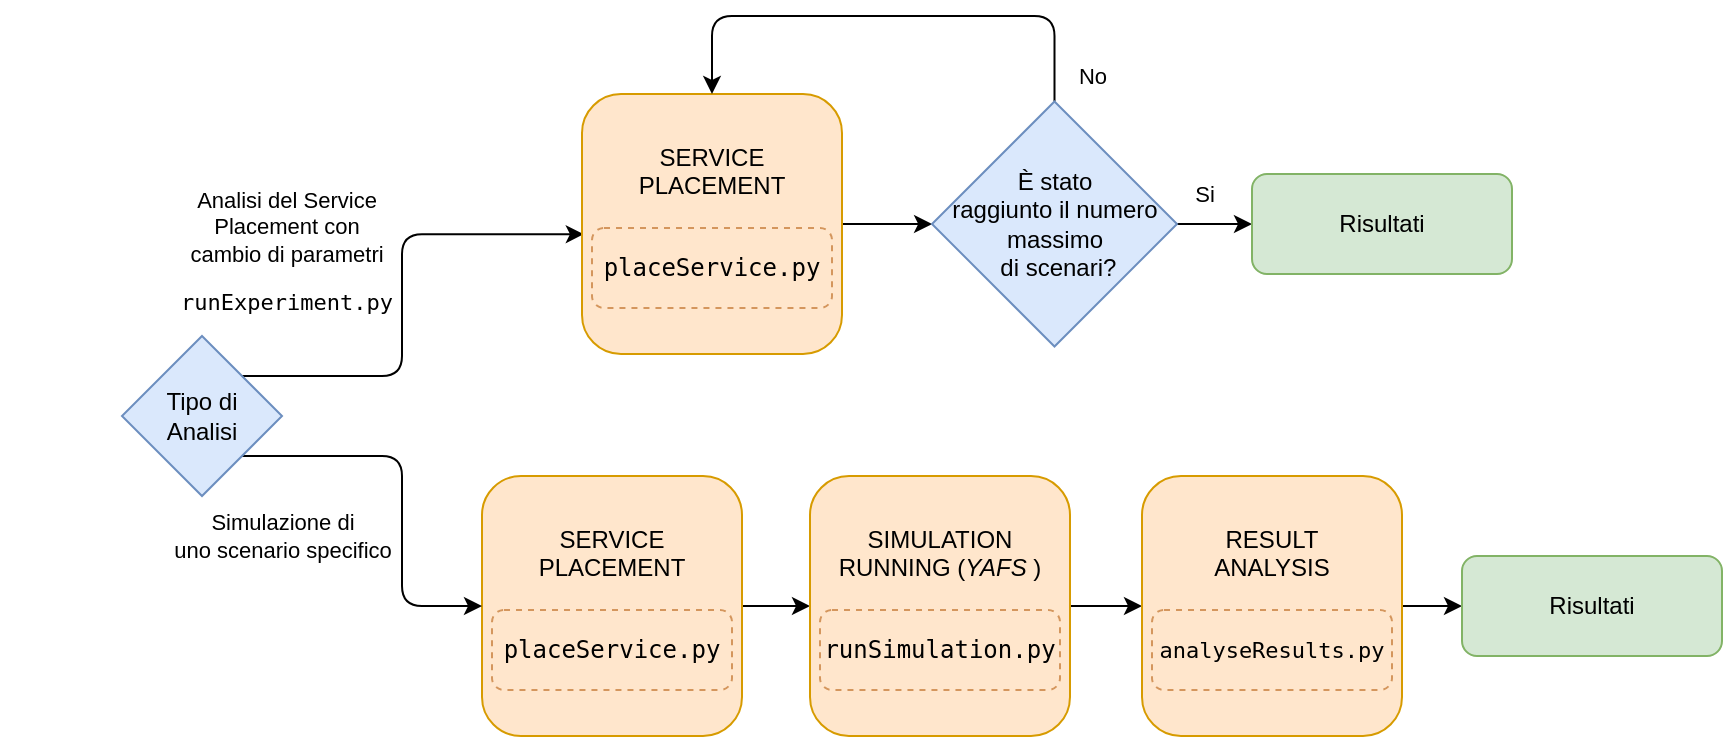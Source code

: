 <mxfile version="13.9.5" type="device"><diagram id="bLm1q3IKtRIEPZS689UH" name="Page-1"><mxGraphModel dx="815" dy="458" grid="1" gridSize="10" guides="1" tooltips="1" connect="1" arrows="1" fold="1" page="1" pageScale="1" pageWidth="827" pageHeight="1169" math="0" shadow="0"><root><mxCell id="0"/><mxCell id="1" parent="0"/><mxCell id="1zTU5kq74sFPXGz73ZzE-32" style="edgeStyle=orthogonalEdgeStyle;curved=0;rounded=1;sketch=0;orthogonalLoop=1;jettySize=auto;html=1;labelBorderColor=none;" edge="1" parent="1" source="1zTU5kq74sFPXGz73ZzE-1" target="1zTU5kq74sFPXGz73ZzE-31"><mxGeometry relative="1" as="geometry"/></mxCell><mxCell id="1zTU5kq74sFPXGz73ZzE-1" value="SERVICE&lt;br&gt;PLACEMENT&lt;br&gt;&lt;br&gt;&lt;pre&gt;placeService.py&lt;/pre&gt;" style="rounded=1;whiteSpace=wrap;html=1;fillColor=#ffe6cc;strokeColor=#d79b00;labelBorderColor=none;" vertex="1" parent="1"><mxGeometry x="260" y="630" width="130" height="130" as="geometry"/></mxCell><mxCell id="1zTU5kq74sFPXGz73ZzE-6" value="" style="rounded=1;whiteSpace=wrap;html=1;sketch=0;dashed=1;fillColor=none;strokeColor=#D4965D;labelBorderColor=none;" vertex="1" parent="1"><mxGeometry x="265" y="697" width="120" height="40" as="geometry"/></mxCell><mxCell id="1zTU5kq74sFPXGz73ZzE-10" style="edgeStyle=orthogonalEdgeStyle;curved=0;rounded=1;sketch=0;orthogonalLoop=1;jettySize=auto;html=1;exitX=1;exitY=1;exitDx=0;exitDy=0;entryX=0;entryY=0.5;entryDx=0;entryDy=0;labelBorderColor=none;" edge="1" parent="1" source="1zTU5kq74sFPXGz73ZzE-9" target="1zTU5kq74sFPXGz73ZzE-1"><mxGeometry relative="1" as="geometry"><mxPoint x="150" y="980" as="sourcePoint"/><Array as="points"><mxPoint x="220" y="620"/><mxPoint x="220" y="695"/></Array></mxGeometry></mxCell><mxCell id="1zTU5kq74sFPXGz73ZzE-11" value="Simulazione di&lt;br&gt;uno scenario specifico" style="edgeLabel;html=1;align=center;verticalAlign=middle;resizable=0;points=[];labelBackgroundColor=none;labelBorderColor=none;" vertex="1" connectable="0" parent="1zTU5kq74sFPXGz73ZzE-10"><mxGeometry x="-0.642" y="-2" relative="1" as="geometry"><mxPoint x="-15" y="38" as="offset"/></mxGeometry></mxCell><mxCell id="1zTU5kq74sFPXGz73ZzE-19" style="edgeStyle=orthogonalEdgeStyle;curved=0;rounded=1;sketch=0;orthogonalLoop=1;jettySize=auto;html=1;entryX=0.007;entryY=0.539;entryDx=0;entryDy=0;entryPerimeter=0;labelBorderColor=none;" edge="1" parent="1" source="1zTU5kq74sFPXGz73ZzE-9" target="1zTU5kq74sFPXGz73ZzE-15"><mxGeometry relative="1" as="geometry"><mxPoint x="140" y="439" as="sourcePoint"/><Array as="points"><mxPoint x="220" y="580"/><mxPoint x="220" y="509"/></Array></mxGeometry></mxCell><mxCell id="1zTU5kq74sFPXGz73ZzE-9" value="Tipo di&lt;br&gt;Analisi" style="rhombus;whiteSpace=wrap;html=1;rounded=0;sketch=0;fillColor=#dae8fc;strokeColor=#6c8ebf;labelBorderColor=none;" vertex="1" parent="1"><mxGeometry x="80" y="560" width="80" height="80" as="geometry"/></mxCell><mxCell id="1zTU5kq74sFPXGz73ZzE-21" style="edgeStyle=orthogonalEdgeStyle;curved=0;rounded=1;sketch=0;orthogonalLoop=1;jettySize=auto;html=1;labelBorderColor=none;" edge="1" parent="1" source="1zTU5kq74sFPXGz73ZzE-15" target="1zTU5kq74sFPXGz73ZzE-22"><mxGeometry relative="1" as="geometry"><mxPoint x="485" y="504" as="targetPoint"/></mxGeometry></mxCell><mxCell id="1zTU5kq74sFPXGz73ZzE-15" value="SERVICE&lt;br&gt;PLACEMENT&lt;br&gt;&lt;br&gt;&lt;pre&gt;placeService.py&lt;/pre&gt;" style="rounded=1;whiteSpace=wrap;html=1;fillColor=#ffe6cc;strokeColor=#d79b00;labelBorderColor=none;" vertex="1" parent="1"><mxGeometry x="310" y="439" width="130" height="130" as="geometry"/></mxCell><mxCell id="1zTU5kq74sFPXGz73ZzE-16" value="" style="rounded=1;whiteSpace=wrap;html=1;sketch=0;dashed=1;fillColor=none;strokeColor=#D4965D;labelBorderColor=none;" vertex="1" parent="1"><mxGeometry x="315" y="506" width="120" height="40" as="geometry"/></mxCell><mxCell id="1zTU5kq74sFPXGz73ZzE-24" style="edgeStyle=orthogonalEdgeStyle;curved=0;rounded=1;sketch=0;orthogonalLoop=1;jettySize=auto;html=1;labelBorderColor=none;" edge="1" parent="1" source="1zTU5kq74sFPXGz73ZzE-22" target="1zTU5kq74sFPXGz73ZzE-15"><mxGeometry relative="1" as="geometry"><Array as="points"><mxPoint x="546" y="400"/><mxPoint x="375" y="400"/></Array></mxGeometry></mxCell><mxCell id="1zTU5kq74sFPXGz73ZzE-25" value="No" style="edgeLabel;html=1;align=center;verticalAlign=middle;resizable=0;points=[];labelBackgroundColor=none;labelBorderColor=none;" vertex="1" connectable="0" parent="1zTU5kq74sFPXGz73ZzE-24"><mxGeometry x="0.004" y="2" relative="1" as="geometry"><mxPoint x="103.22" y="28" as="offset"/></mxGeometry></mxCell><mxCell id="1zTU5kq74sFPXGz73ZzE-26" style="edgeStyle=orthogonalEdgeStyle;curved=0;rounded=1;sketch=0;orthogonalLoop=1;jettySize=auto;html=1;labelBorderColor=none;" edge="1" parent="1" source="1zTU5kq74sFPXGz73ZzE-22"><mxGeometry relative="1" as="geometry"><mxPoint x="645" y="504" as="targetPoint"/></mxGeometry></mxCell><mxCell id="1zTU5kq74sFPXGz73ZzE-29" value="Si" style="edgeLabel;html=1;align=center;verticalAlign=middle;resizable=0;points=[];labelBackgroundColor=none;labelBorderColor=none;" vertex="1" connectable="0" parent="1zTU5kq74sFPXGz73ZzE-26"><mxGeometry x="-0.299" y="-2" relative="1" as="geometry"><mxPoint y="-17.03" as="offset"/></mxGeometry></mxCell><mxCell id="1zTU5kq74sFPXGz73ZzE-22" value="È stato &lt;br&gt;raggiunto il numero massimo&lt;br&gt;&amp;nbsp;di scenari?" style="rhombus;whiteSpace=wrap;html=1;rounded=0;labelBackgroundColor=none;sketch=0;fillColor=#dae8fc;strokeColor=#6c8ebf;labelBorderColor=none;" vertex="1" parent="1"><mxGeometry x="485" y="442.75" width="122.5" height="122.5" as="geometry"/></mxCell><mxCell id="1zTU5kq74sFPXGz73ZzE-27" value="Risultati" style="rounded=1;whiteSpace=wrap;html=1;fillColor=#d5e8d4;strokeColor=#82b366;labelBorderColor=none;" vertex="1" parent="1"><mxGeometry x="645" y="479" width="130" height="50" as="geometry"/></mxCell><mxCell id="1zTU5kq74sFPXGz73ZzE-36" style="edgeStyle=orthogonalEdgeStyle;curved=0;rounded=1;sketch=0;orthogonalLoop=1;jettySize=auto;html=1;labelBorderColor=none;" edge="1" parent="1" source="1zTU5kq74sFPXGz73ZzE-31" target="1zTU5kq74sFPXGz73ZzE-34"><mxGeometry relative="1" as="geometry"/></mxCell><mxCell id="1zTU5kq74sFPXGz73ZzE-31" value="SIMULATION&lt;br&gt;RUNNING (&lt;i&gt;YAFS&amp;nbsp;&lt;/i&gt;)&lt;br&gt;&lt;br&gt;&lt;pre&gt;runSimulation.py&lt;/pre&gt;" style="rounded=1;whiteSpace=wrap;html=1;fillColor=#ffe6cc;strokeColor=#d79b00;labelBorderColor=none;" vertex="1" parent="1"><mxGeometry x="424" y="630" width="130" height="130" as="geometry"/></mxCell><mxCell id="1zTU5kq74sFPXGz73ZzE-33" value="" style="rounded=1;whiteSpace=wrap;html=1;sketch=0;dashed=1;fillColor=none;strokeColor=#D4965D;labelBorderColor=none;" vertex="1" parent="1"><mxGeometry x="429" y="697" width="120" height="40" as="geometry"/></mxCell><mxCell id="1zTU5kq74sFPXGz73ZzE-37" style="edgeStyle=orthogonalEdgeStyle;curved=0;rounded=1;sketch=0;orthogonalLoop=1;jettySize=auto;html=1;labelBorderColor=none;" edge="1" parent="1" source="1zTU5kq74sFPXGz73ZzE-34" target="1zTU5kq74sFPXGz73ZzE-38"><mxGeometry relative="1" as="geometry"><mxPoint x="790" y="695" as="targetPoint"/></mxGeometry></mxCell><mxCell id="1zTU5kq74sFPXGz73ZzE-34" value="RESULT&lt;br&gt;ANALYSIS&lt;br&gt;&lt;br&gt;&lt;pre&gt;&lt;font style=&quot;font-size: 11px&quot;&gt;analyseResults.py&lt;/font&gt;&lt;/pre&gt;" style="rounded=1;whiteSpace=wrap;html=1;fillColor=#ffe6cc;strokeColor=#d79b00;labelBorderColor=none;" vertex="1" parent="1"><mxGeometry x="590" y="630" width="130" height="130" as="geometry"/></mxCell><mxCell id="1zTU5kq74sFPXGz73ZzE-35" value="" style="rounded=1;whiteSpace=wrap;html=1;sketch=0;dashed=1;fillColor=none;strokeColor=#D4965D;labelBorderColor=none;" vertex="1" parent="1"><mxGeometry x="595" y="697" width="120" height="40" as="geometry"/></mxCell><mxCell id="1zTU5kq74sFPXGz73ZzE-38" value="Risultati" style="rounded=1;whiteSpace=wrap;html=1;fillColor=#d5e8d4;strokeColor=#82b366;labelBorderColor=none;" vertex="1" parent="1"><mxGeometry x="750" y="670" width="130" height="50" as="geometry"/></mxCell><mxCell id="1zTU5kq74sFPXGz73ZzE-40" value="Analisi del Service&lt;br&gt;Placement con&lt;br&gt;cambio di parametri&lt;br&gt;&lt;pre&gt;runExperiment.py&lt;/pre&gt;" style="edgeLabel;html=1;align=center;verticalAlign=middle;resizable=0;points=[];labelBackgroundColor=none;labelBorderColor=none;" vertex="1" connectable="0" parent="1"><mxGeometry x="19.999" y="640.004" as="geometry"><mxPoint x="142" y="-117" as="offset"/></mxGeometry></mxCell></root></mxGraphModel></diagram></mxfile>